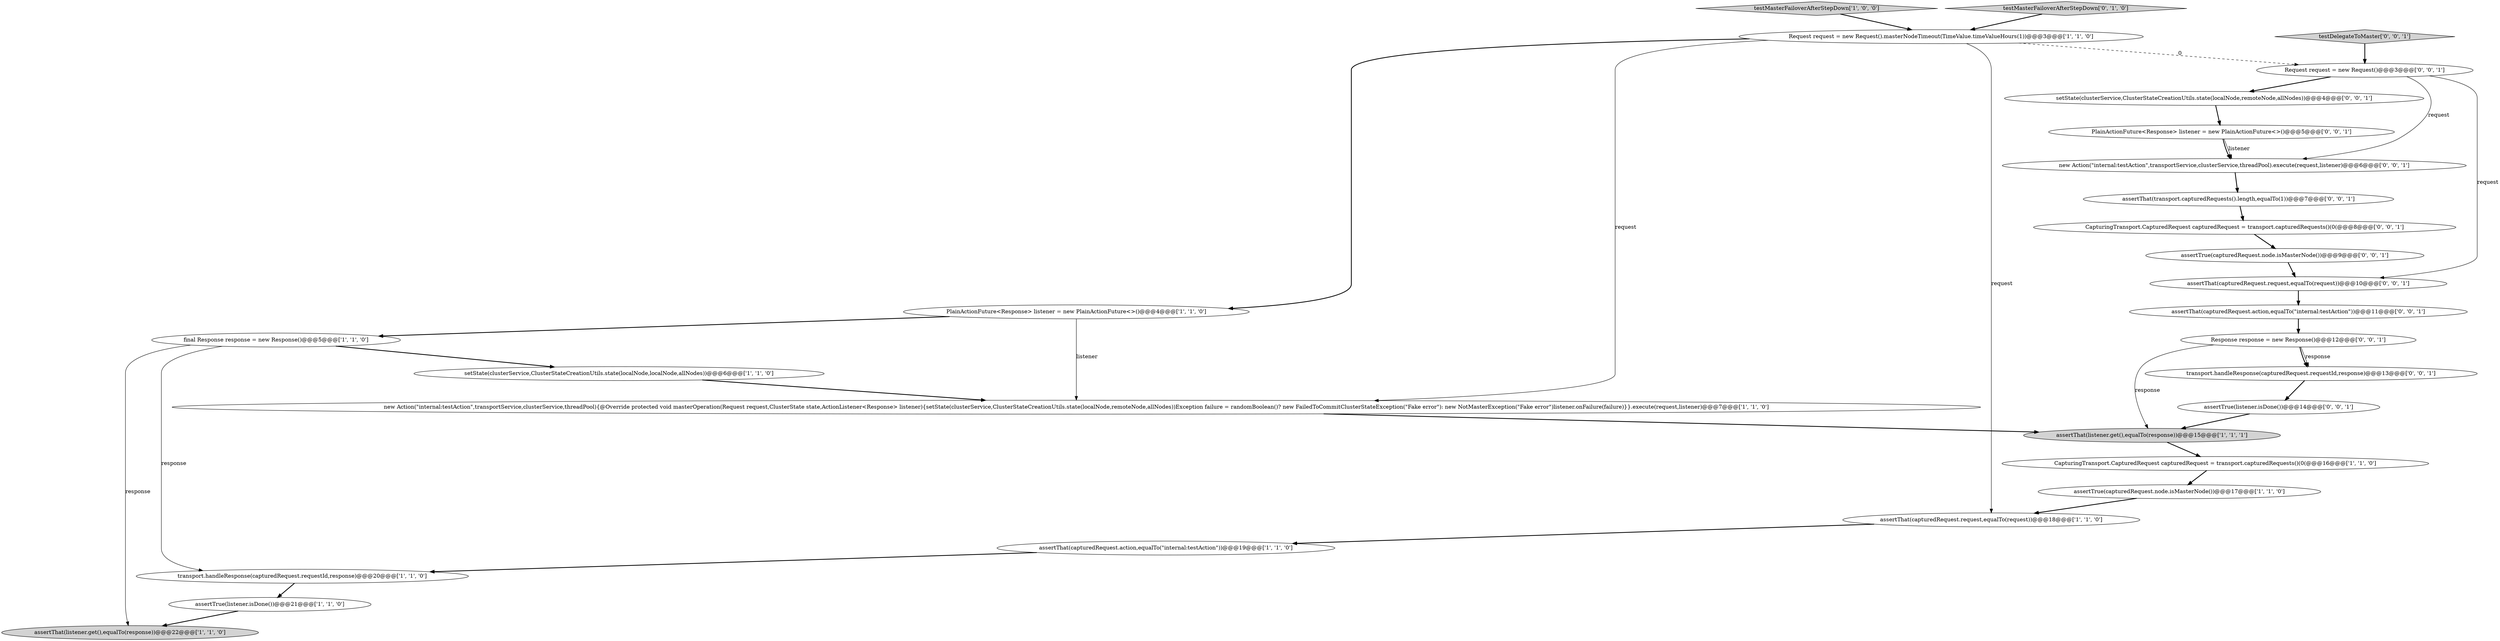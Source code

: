 digraph {
1 [style = filled, label = "testMasterFailoverAfterStepDown['1', '0', '0']", fillcolor = lightgray, shape = diamond image = "AAA0AAABBB1BBB"];
20 [style = filled, label = "CapturingTransport.CapturedRequest capturedRequest = transport.capturedRequests()(0(@@@8@@@['0', '0', '1']", fillcolor = white, shape = ellipse image = "AAA0AAABBB3BBB"];
5 [style = filled, label = "new Action(\"internal:testAction\",transportService,clusterService,threadPool){@Override protected void masterOperation(Request request,ClusterState state,ActionListener<Response> listener){setState(clusterService,ClusterStateCreationUtils.state(localNode,remoteNode,allNodes))Exception failure = randomBoolean()? new FailedToCommitClusterStateException(\"Fake error\"): new NotMasterException(\"Fake error\")listener.onFailure(failure)}}.execute(request,listener)@@@7@@@['1', '1', '0']", fillcolor = white, shape = ellipse image = "AAA0AAABBB1BBB"];
10 [style = filled, label = "assertThat(capturedRequest.request,equalTo(request))@@@18@@@['1', '1', '0']", fillcolor = white, shape = ellipse image = "AAA0AAABBB1BBB"];
18 [style = filled, label = "assertThat(transport.capturedRequests().length,equalTo(1))@@@7@@@['0', '0', '1']", fillcolor = white, shape = ellipse image = "AAA0AAABBB3BBB"];
13 [style = filled, label = "PlainActionFuture<Response> listener = new PlainActionFuture<>()@@@4@@@['1', '1', '0']", fillcolor = white, shape = ellipse image = "AAA0AAABBB1BBB"];
2 [style = filled, label = "assertThat(listener.get(),equalTo(response))@@@22@@@['1', '1', '0']", fillcolor = lightgray, shape = ellipse image = "AAA0AAABBB1BBB"];
4 [style = filled, label = "assertThat(capturedRequest.action,equalTo(\"internal:testAction\"))@@@19@@@['1', '1', '0']", fillcolor = white, shape = ellipse image = "AAA0AAABBB1BBB"];
17 [style = filled, label = "setState(clusterService,ClusterStateCreationUtils.state(localNode,remoteNode,allNodes))@@@4@@@['0', '0', '1']", fillcolor = white, shape = ellipse image = "AAA0AAABBB3BBB"];
14 [style = filled, label = "testMasterFailoverAfterStepDown['0', '1', '0']", fillcolor = lightgray, shape = diamond image = "AAA0AAABBB2BBB"];
6 [style = filled, label = "CapturingTransport.CapturedRequest capturedRequest = transport.capturedRequests()(0(@@@16@@@['1', '1', '0']", fillcolor = white, shape = ellipse image = "AAA0AAABBB1BBB"];
16 [style = filled, label = "assertTrue(listener.isDone())@@@14@@@['0', '0', '1']", fillcolor = white, shape = ellipse image = "AAA0AAABBB3BBB"];
8 [style = filled, label = "assertTrue(listener.isDone())@@@21@@@['1', '1', '0']", fillcolor = white, shape = ellipse image = "AAA0AAABBB1BBB"];
3 [style = filled, label = "assertTrue(capturedRequest.node.isMasterNode())@@@17@@@['1', '1', '0']", fillcolor = white, shape = ellipse image = "AAA0AAABBB1BBB"];
7 [style = filled, label = "Request request = new Request().masterNodeTimeout(TimeValue.timeValueHours(1))@@@3@@@['1', '1', '0']", fillcolor = white, shape = ellipse image = "AAA0AAABBB1BBB"];
21 [style = filled, label = "PlainActionFuture<Response> listener = new PlainActionFuture<>()@@@5@@@['0', '0', '1']", fillcolor = white, shape = ellipse image = "AAA0AAABBB3BBB"];
22 [style = filled, label = "new Action(\"internal:testAction\",transportService,clusterService,threadPool).execute(request,listener)@@@6@@@['0', '0', '1']", fillcolor = white, shape = ellipse image = "AAA0AAABBB3BBB"];
0 [style = filled, label = "assertThat(listener.get(),equalTo(response))@@@15@@@['1', '1', '1']", fillcolor = lightgray, shape = ellipse image = "AAA0AAABBB1BBB"];
12 [style = filled, label = "final Response response = new Response()@@@5@@@['1', '1', '0']", fillcolor = white, shape = ellipse image = "AAA0AAABBB1BBB"];
27 [style = filled, label = "assertThat(capturedRequest.request,equalTo(request))@@@10@@@['0', '0', '1']", fillcolor = white, shape = ellipse image = "AAA0AAABBB3BBB"];
24 [style = filled, label = "assertThat(capturedRequest.action,equalTo(\"internal:testAction\"))@@@11@@@['0', '0', '1']", fillcolor = white, shape = ellipse image = "AAA0AAABBB3BBB"];
25 [style = filled, label = "Request request = new Request()@@@3@@@['0', '0', '1']", fillcolor = white, shape = ellipse image = "AAA0AAABBB3BBB"];
9 [style = filled, label = "setState(clusterService,ClusterStateCreationUtils.state(localNode,localNode,allNodes))@@@6@@@['1', '1', '0']", fillcolor = white, shape = ellipse image = "AAA0AAABBB1BBB"];
15 [style = filled, label = "transport.handleResponse(capturedRequest.requestId,response)@@@13@@@['0', '0', '1']", fillcolor = white, shape = ellipse image = "AAA0AAABBB3BBB"];
23 [style = filled, label = "assertTrue(capturedRequest.node.isMasterNode())@@@9@@@['0', '0', '1']", fillcolor = white, shape = ellipse image = "AAA0AAABBB3BBB"];
11 [style = filled, label = "transport.handleResponse(capturedRequest.requestId,response)@@@20@@@['1', '1', '0']", fillcolor = white, shape = ellipse image = "AAA0AAABBB1BBB"];
26 [style = filled, label = "Response response = new Response()@@@12@@@['0', '0', '1']", fillcolor = white, shape = ellipse image = "AAA0AAABBB3BBB"];
19 [style = filled, label = "testDelegateToMaster['0', '0', '1']", fillcolor = lightgray, shape = diamond image = "AAA0AAABBB3BBB"];
0->6 [style = bold, label=""];
3->10 [style = bold, label=""];
20->23 [style = bold, label=""];
14->7 [style = bold, label=""];
18->20 [style = bold, label=""];
21->22 [style = bold, label=""];
21->22 [style = solid, label="listener"];
17->21 [style = bold, label=""];
4->11 [style = bold, label=""];
26->0 [style = solid, label="response"];
16->0 [style = bold, label=""];
7->5 [style = solid, label="request"];
12->2 [style = solid, label="response"];
25->17 [style = bold, label=""];
7->25 [style = dashed, label="0"];
7->10 [style = solid, label="request"];
7->13 [style = bold, label=""];
12->9 [style = bold, label=""];
19->25 [style = bold, label=""];
27->24 [style = bold, label=""];
13->12 [style = bold, label=""];
5->0 [style = bold, label=""];
8->2 [style = bold, label=""];
26->15 [style = bold, label=""];
26->15 [style = solid, label="response"];
10->4 [style = bold, label=""];
11->8 [style = bold, label=""];
6->3 [style = bold, label=""];
15->16 [style = bold, label=""];
22->18 [style = bold, label=""];
12->11 [style = solid, label="response"];
13->5 [style = solid, label="listener"];
25->22 [style = solid, label="request"];
1->7 [style = bold, label=""];
25->27 [style = solid, label="request"];
9->5 [style = bold, label=""];
24->26 [style = bold, label=""];
23->27 [style = bold, label=""];
}

